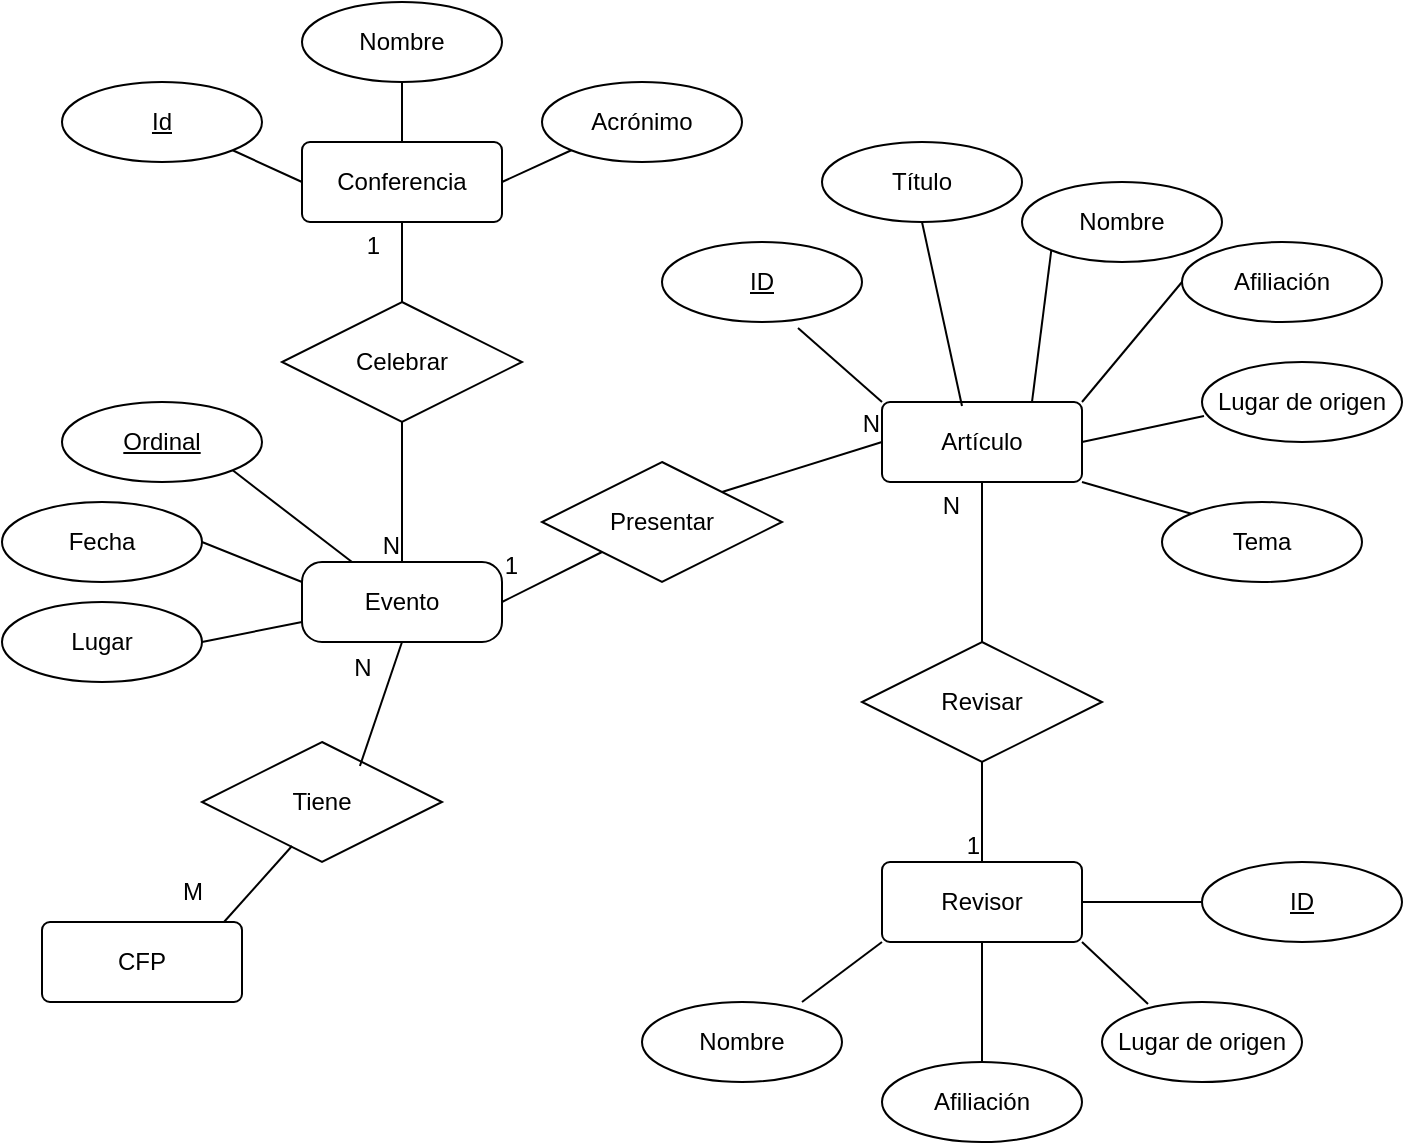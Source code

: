 <mxfile version="26.0.14">
  <diagram name="Página-1" id="2ugU1DN8MsGIeB9IdSv4">
    <mxGraphModel dx="1348" dy="750" grid="1" gridSize="10" guides="1" tooltips="1" connect="1" arrows="1" fold="1" page="1" pageScale="1" pageWidth="827" pageHeight="1169" math="0" shadow="0">
      <root>
        <mxCell id="0" />
        <mxCell id="1" parent="0" />
        <mxCell id="2_TXOjrueYty150TTpof-70" value="Conferencia" style="rounded=1;arcSize=10;whiteSpace=wrap;html=1;align=center;" vertex="1" parent="1">
          <mxGeometry x="330" y="210" width="100" height="40" as="geometry" />
        </mxCell>
        <mxCell id="2_TXOjrueYty150TTpof-71" value="Id" style="ellipse;whiteSpace=wrap;html=1;align=center;fontStyle=4;" vertex="1" parent="1">
          <mxGeometry x="210" y="180" width="100" height="40" as="geometry" />
        </mxCell>
        <mxCell id="2_TXOjrueYty150TTpof-72" value="Nombre" style="ellipse;whiteSpace=wrap;html=1;align=center;" vertex="1" parent="1">
          <mxGeometry x="330" y="140" width="100" height="40" as="geometry" />
        </mxCell>
        <mxCell id="2_TXOjrueYty150TTpof-73" value="Acrónimo" style="ellipse;whiteSpace=wrap;html=1;align=center;" vertex="1" parent="1">
          <mxGeometry x="450" y="180" width="100" height="40" as="geometry" />
        </mxCell>
        <mxCell id="2_TXOjrueYty150TTpof-74" value="" style="endArrow=none;html=1;rounded=0;entryX=1;entryY=1;entryDx=0;entryDy=0;exitX=0;exitY=0.5;exitDx=0;exitDy=0;" edge="1" parent="1" source="2_TXOjrueYty150TTpof-70" target="2_TXOjrueYty150TTpof-71">
          <mxGeometry relative="1" as="geometry">
            <mxPoint x="330" y="490" as="sourcePoint" />
            <mxPoint x="490" y="490" as="targetPoint" />
          </mxGeometry>
        </mxCell>
        <mxCell id="2_TXOjrueYty150TTpof-75" value="" style="endArrow=none;html=1;rounded=0;entryX=0.5;entryY=1;entryDx=0;entryDy=0;exitX=0.5;exitY=0;exitDx=0;exitDy=0;" edge="1" parent="1" source="2_TXOjrueYty150TTpof-70" target="2_TXOjrueYty150TTpof-72">
          <mxGeometry relative="1" as="geometry">
            <mxPoint x="330" y="490" as="sourcePoint" />
            <mxPoint x="490" y="490" as="targetPoint" />
          </mxGeometry>
        </mxCell>
        <mxCell id="2_TXOjrueYty150TTpof-76" value="" style="endArrow=none;html=1;rounded=0;entryX=0;entryY=1;entryDx=0;entryDy=0;exitX=1;exitY=0.5;exitDx=0;exitDy=0;" edge="1" parent="1" source="2_TXOjrueYty150TTpof-70" target="2_TXOjrueYty150TTpof-73">
          <mxGeometry relative="1" as="geometry">
            <mxPoint x="330" y="490" as="sourcePoint" />
            <mxPoint x="490" y="490" as="targetPoint" />
          </mxGeometry>
        </mxCell>
        <mxCell id="2_TXOjrueYty150TTpof-77" value="Evento" style="rounded=1;arcSize=25;whiteSpace=wrap;html=1;align=center;" vertex="1" parent="1">
          <mxGeometry x="330" y="420" width="100" height="40" as="geometry" />
        </mxCell>
        <mxCell id="2_TXOjrueYty150TTpof-78" value="Fecha" style="ellipse;whiteSpace=wrap;html=1;align=center;" vertex="1" parent="1">
          <mxGeometry x="180" y="390" width="100" height="40" as="geometry" />
        </mxCell>
        <mxCell id="2_TXOjrueYty150TTpof-79" value="Lugar" style="ellipse;whiteSpace=wrap;html=1;align=center;" vertex="1" parent="1">
          <mxGeometry x="180" y="440" width="100" height="40" as="geometry" />
        </mxCell>
        <mxCell id="2_TXOjrueYty150TTpof-81" value="Ordinal" style="ellipse;whiteSpace=wrap;html=1;align=center;fontStyle=4;" vertex="1" parent="1">
          <mxGeometry x="210" y="340" width="100" height="40" as="geometry" />
        </mxCell>
        <mxCell id="2_TXOjrueYty150TTpof-82" value="" style="endArrow=none;html=1;rounded=0;entryX=1;entryY=1;entryDx=0;entryDy=0;exitX=0.25;exitY=0;exitDx=0;exitDy=0;" edge="1" parent="1" source="2_TXOjrueYty150TTpof-77" target="2_TXOjrueYty150TTpof-81">
          <mxGeometry relative="1" as="geometry">
            <mxPoint x="330" y="490" as="sourcePoint" />
            <mxPoint x="490" y="490" as="targetPoint" />
          </mxGeometry>
        </mxCell>
        <mxCell id="2_TXOjrueYty150TTpof-83" value="" style="endArrow=none;html=1;rounded=0;entryX=1;entryY=0.5;entryDx=0;entryDy=0;exitX=0;exitY=0.25;exitDx=0;exitDy=0;" edge="1" parent="1" source="2_TXOjrueYty150TTpof-77" target="2_TXOjrueYty150TTpof-78">
          <mxGeometry relative="1" as="geometry">
            <mxPoint x="330" y="490" as="sourcePoint" />
            <mxPoint x="490" y="490" as="targetPoint" />
          </mxGeometry>
        </mxCell>
        <mxCell id="2_TXOjrueYty150TTpof-84" value="" style="endArrow=none;html=1;rounded=0;entryX=0;entryY=0.75;entryDx=0;entryDy=0;exitX=1;exitY=0.5;exitDx=0;exitDy=0;" edge="1" parent="1" source="2_TXOjrueYty150TTpof-79" target="2_TXOjrueYty150TTpof-77">
          <mxGeometry relative="1" as="geometry">
            <mxPoint x="330" y="490" as="sourcePoint" />
            <mxPoint x="490" y="490" as="targetPoint" />
          </mxGeometry>
        </mxCell>
        <mxCell id="2_TXOjrueYty150TTpof-86" value="Celebrar" style="shape=rhombus;perimeter=rhombusPerimeter;whiteSpace=wrap;html=1;align=center;" vertex="1" parent="1">
          <mxGeometry x="320" y="290" width="120" height="60" as="geometry" />
        </mxCell>
        <mxCell id="2_TXOjrueYty150TTpof-87" value="Artículo" style="rounded=1;arcSize=10;whiteSpace=wrap;html=1;align=center;" vertex="1" parent="1">
          <mxGeometry x="620" y="340" width="100" height="40" as="geometry" />
        </mxCell>
        <mxCell id="2_TXOjrueYty150TTpof-88" value="ID" style="ellipse;whiteSpace=wrap;html=1;align=center;fontStyle=4;" vertex="1" parent="1">
          <mxGeometry x="510" y="260" width="100" height="40" as="geometry" />
        </mxCell>
        <mxCell id="2_TXOjrueYty150TTpof-89" value="Título" style="ellipse;whiteSpace=wrap;html=1;align=center;" vertex="1" parent="1">
          <mxGeometry x="590" y="210" width="100" height="40" as="geometry" />
        </mxCell>
        <mxCell id="2_TXOjrueYty150TTpof-90" value="Nombre" style="ellipse;whiteSpace=wrap;html=1;align=center;" vertex="1" parent="1">
          <mxGeometry x="690" y="230" width="100" height="40" as="geometry" />
        </mxCell>
        <mxCell id="2_TXOjrueYty150TTpof-91" value="Afiliación" style="ellipse;whiteSpace=wrap;html=1;align=center;" vertex="1" parent="1">
          <mxGeometry x="770" y="260" width="100" height="40" as="geometry" />
        </mxCell>
        <mxCell id="2_TXOjrueYty150TTpof-92" value="Lugar de origen" style="ellipse;whiteSpace=wrap;html=1;align=center;" vertex="1" parent="1">
          <mxGeometry x="780" y="320" width="100" height="40" as="geometry" />
        </mxCell>
        <mxCell id="2_TXOjrueYty150TTpof-93" value="" style="endArrow=none;html=1;rounded=0;entryX=0;entryY=0;entryDx=0;entryDy=0;exitX=0.68;exitY=1.075;exitDx=0;exitDy=0;exitPerimeter=0;" edge="1" parent="1" source="2_TXOjrueYty150TTpof-88" target="2_TXOjrueYty150TTpof-87">
          <mxGeometry relative="1" as="geometry">
            <mxPoint x="330" y="490" as="sourcePoint" />
            <mxPoint x="490" y="490" as="targetPoint" />
          </mxGeometry>
        </mxCell>
        <mxCell id="2_TXOjrueYty150TTpof-94" value="" style="endArrow=none;html=1;rounded=0;entryX=0.5;entryY=1;entryDx=0;entryDy=0;exitX=0.4;exitY=0.05;exitDx=0;exitDy=0;exitPerimeter=0;" edge="1" parent="1" source="2_TXOjrueYty150TTpof-87" target="2_TXOjrueYty150TTpof-89">
          <mxGeometry relative="1" as="geometry">
            <mxPoint x="330" y="490" as="sourcePoint" />
            <mxPoint x="490" y="490" as="targetPoint" />
          </mxGeometry>
        </mxCell>
        <mxCell id="2_TXOjrueYty150TTpof-95" value="" style="endArrow=none;html=1;rounded=0;entryX=0;entryY=1;entryDx=0;entryDy=0;exitX=0.75;exitY=0;exitDx=0;exitDy=0;" edge="1" parent="1" source="2_TXOjrueYty150TTpof-87" target="2_TXOjrueYty150TTpof-90">
          <mxGeometry relative="1" as="geometry">
            <mxPoint x="330" y="490" as="sourcePoint" />
            <mxPoint x="490" y="490" as="targetPoint" />
          </mxGeometry>
        </mxCell>
        <mxCell id="2_TXOjrueYty150TTpof-98" value="" style="endArrow=none;html=1;rounded=0;entryX=0;entryY=0.5;entryDx=0;entryDy=0;exitX=1;exitY=0;exitDx=0;exitDy=0;" edge="1" parent="1" source="2_TXOjrueYty150TTpof-87" target="2_TXOjrueYty150TTpof-91">
          <mxGeometry relative="1" as="geometry">
            <mxPoint x="330" y="490" as="sourcePoint" />
            <mxPoint x="490" y="490" as="targetPoint" />
          </mxGeometry>
        </mxCell>
        <mxCell id="2_TXOjrueYty150TTpof-99" value="" style="endArrow=none;html=1;rounded=0;entryX=0.01;entryY=0.675;entryDx=0;entryDy=0;exitX=1;exitY=0.5;exitDx=0;exitDy=0;entryPerimeter=0;" edge="1" parent="1" source="2_TXOjrueYty150TTpof-87" target="2_TXOjrueYty150TTpof-92">
          <mxGeometry relative="1" as="geometry">
            <mxPoint x="330" y="490" as="sourcePoint" />
            <mxPoint x="490" y="490" as="targetPoint" />
          </mxGeometry>
        </mxCell>
        <mxCell id="2_TXOjrueYty150TTpof-100" value="Revisor" style="rounded=1;arcSize=10;whiteSpace=wrap;html=1;align=center;" vertex="1" parent="1">
          <mxGeometry x="620" y="570" width="100" height="40" as="geometry" />
        </mxCell>
        <mxCell id="2_TXOjrueYty150TTpof-101" value="Nombre" style="ellipse;whiteSpace=wrap;html=1;align=center;" vertex="1" parent="1">
          <mxGeometry x="500" y="640" width="100" height="40" as="geometry" />
        </mxCell>
        <mxCell id="2_TXOjrueYty150TTpof-102" value="ID" style="ellipse;whiteSpace=wrap;html=1;align=center;fontStyle=4;" vertex="1" parent="1">
          <mxGeometry x="780" y="570" width="100" height="40" as="geometry" />
        </mxCell>
        <mxCell id="2_TXOjrueYty150TTpof-103" value="Lugar de origen" style="ellipse;whiteSpace=wrap;html=1;align=center;" vertex="1" parent="1">
          <mxGeometry x="730" y="640" width="100" height="40" as="geometry" />
        </mxCell>
        <mxCell id="2_TXOjrueYty150TTpof-104" value="Afiliación" style="ellipse;whiteSpace=wrap;html=1;align=center;" vertex="1" parent="1">
          <mxGeometry x="620" y="670" width="100" height="40" as="geometry" />
        </mxCell>
        <mxCell id="2_TXOjrueYty150TTpof-105" value="" style="endArrow=none;html=1;rounded=0;entryX=0;entryY=1;entryDx=0;entryDy=0;exitX=0.8;exitY=0;exitDx=0;exitDy=0;exitPerimeter=0;" edge="1" parent="1" source="2_TXOjrueYty150TTpof-101" target="2_TXOjrueYty150TTpof-100">
          <mxGeometry relative="1" as="geometry">
            <mxPoint x="330" y="490" as="sourcePoint" />
            <mxPoint x="490" y="490" as="targetPoint" />
          </mxGeometry>
        </mxCell>
        <mxCell id="2_TXOjrueYty150TTpof-106" value="" style="endArrow=none;html=1;rounded=0;entryX=0.5;entryY=1;entryDx=0;entryDy=0;exitX=0.5;exitY=0;exitDx=0;exitDy=0;" edge="1" parent="1" source="2_TXOjrueYty150TTpof-104" target="2_TXOjrueYty150TTpof-100">
          <mxGeometry relative="1" as="geometry">
            <mxPoint x="330" y="490" as="sourcePoint" />
            <mxPoint x="490" y="490" as="targetPoint" />
          </mxGeometry>
        </mxCell>
        <mxCell id="2_TXOjrueYty150TTpof-107" value="" style="endArrow=none;html=1;rounded=0;entryX=0.23;entryY=0.025;entryDx=0;entryDy=0;entryPerimeter=0;exitX=1;exitY=1;exitDx=0;exitDy=0;" edge="1" parent="1" source="2_TXOjrueYty150TTpof-100" target="2_TXOjrueYty150TTpof-103">
          <mxGeometry relative="1" as="geometry">
            <mxPoint x="330" y="490" as="sourcePoint" />
            <mxPoint x="490" y="490" as="targetPoint" />
          </mxGeometry>
        </mxCell>
        <mxCell id="2_TXOjrueYty150TTpof-108" value="" style="endArrow=none;html=1;rounded=0;entryX=0;entryY=0.5;entryDx=0;entryDy=0;exitX=1;exitY=0.5;exitDx=0;exitDy=0;" edge="1" parent="1" source="2_TXOjrueYty150TTpof-100" target="2_TXOjrueYty150TTpof-102">
          <mxGeometry relative="1" as="geometry">
            <mxPoint x="330" y="490" as="sourcePoint" />
            <mxPoint x="490" y="490" as="targetPoint" />
          </mxGeometry>
        </mxCell>
        <mxCell id="2_TXOjrueYty150TTpof-109" value="Revisar" style="shape=rhombus;perimeter=rhombusPerimeter;whiteSpace=wrap;html=1;align=center;" vertex="1" parent="1">
          <mxGeometry x="610" y="460" width="120" height="60" as="geometry" />
        </mxCell>
        <mxCell id="2_TXOjrueYty150TTpof-110" value="Presentar" style="shape=rhombus;perimeter=rhombusPerimeter;whiteSpace=wrap;html=1;align=center;" vertex="1" parent="1">
          <mxGeometry x="450" y="370" width="120" height="60" as="geometry" />
        </mxCell>
        <mxCell id="2_TXOjrueYty150TTpof-111" value="" style="endArrow=none;html=1;rounded=0;entryX=0.5;entryY=0;entryDx=0;entryDy=0;exitX=0.5;exitY=1;exitDx=0;exitDy=0;" edge="1" parent="1" source="2_TXOjrueYty150TTpof-86" target="2_TXOjrueYty150TTpof-77">
          <mxGeometry relative="1" as="geometry">
            <mxPoint x="330" y="490" as="sourcePoint" />
            <mxPoint x="490" y="490" as="targetPoint" />
          </mxGeometry>
        </mxCell>
        <mxCell id="2_TXOjrueYty150TTpof-112" value="N" style="resizable=0;html=1;whiteSpace=wrap;align=right;verticalAlign=bottom;" connectable="0" vertex="1" parent="2_TXOjrueYty150TTpof-111">
          <mxGeometry x="1" relative="1" as="geometry" />
        </mxCell>
        <mxCell id="2_TXOjrueYty150TTpof-113" value="" style="endArrow=none;html=1;rounded=0;entryX=0.5;entryY=1;entryDx=0;entryDy=0;exitX=0.5;exitY=0;exitDx=0;exitDy=0;" edge="1" parent="1" source="2_TXOjrueYty150TTpof-86" target="2_TXOjrueYty150TTpof-70">
          <mxGeometry relative="1" as="geometry">
            <mxPoint x="330" y="490" as="sourcePoint" />
            <mxPoint x="490" y="490" as="targetPoint" />
          </mxGeometry>
        </mxCell>
        <mxCell id="2_TXOjrueYty150TTpof-114" value="1" style="resizable=0;html=1;whiteSpace=wrap;align=right;verticalAlign=bottom;" connectable="0" vertex="1" parent="2_TXOjrueYty150TTpof-113">
          <mxGeometry x="1" relative="1" as="geometry">
            <mxPoint x="-10" y="20" as="offset" />
          </mxGeometry>
        </mxCell>
        <mxCell id="2_TXOjrueYty150TTpof-115" value="" style="endArrow=none;html=1;rounded=0;entryX=0;entryY=0.5;entryDx=0;entryDy=0;exitX=1;exitY=0;exitDx=0;exitDy=0;" edge="1" parent="1" source="2_TXOjrueYty150TTpof-110" target="2_TXOjrueYty150TTpof-87">
          <mxGeometry relative="1" as="geometry">
            <mxPoint x="330" y="490" as="sourcePoint" />
            <mxPoint x="490" y="490" as="targetPoint" />
          </mxGeometry>
        </mxCell>
        <mxCell id="2_TXOjrueYty150TTpof-116" value="N" style="resizable=0;html=1;whiteSpace=wrap;align=right;verticalAlign=bottom;" connectable="0" vertex="1" parent="2_TXOjrueYty150TTpof-115">
          <mxGeometry x="1" relative="1" as="geometry" />
        </mxCell>
        <mxCell id="2_TXOjrueYty150TTpof-117" value="" style="endArrow=none;html=1;rounded=0;exitX=0;exitY=1;exitDx=0;exitDy=0;entryX=1;entryY=0.5;entryDx=0;entryDy=0;" edge="1" parent="1" source="2_TXOjrueYty150TTpof-110" target="2_TXOjrueYty150TTpof-77">
          <mxGeometry relative="1" as="geometry">
            <mxPoint x="480" y="440" as="sourcePoint" />
            <mxPoint x="450" y="487.5" as="targetPoint" />
          </mxGeometry>
        </mxCell>
        <mxCell id="2_TXOjrueYty150TTpof-118" value="1" style="resizable=0;html=1;whiteSpace=wrap;align=right;verticalAlign=bottom;" connectable="0" vertex="1" parent="2_TXOjrueYty150TTpof-117">
          <mxGeometry x="1" relative="1" as="geometry">
            <mxPoint x="10" y="-10" as="offset" />
          </mxGeometry>
        </mxCell>
        <mxCell id="2_TXOjrueYty150TTpof-120" value="" style="endArrow=none;html=1;rounded=0;entryX=0.5;entryY=1;entryDx=0;entryDy=0;exitX=0.5;exitY=0;exitDx=0;exitDy=0;" edge="1" parent="1" source="2_TXOjrueYty150TTpof-109" target="2_TXOjrueYty150TTpof-87">
          <mxGeometry relative="1" as="geometry">
            <mxPoint x="330" y="490" as="sourcePoint" />
            <mxPoint x="490" y="490" as="targetPoint" />
          </mxGeometry>
        </mxCell>
        <mxCell id="2_TXOjrueYty150TTpof-121" value="N" style="resizable=0;html=1;whiteSpace=wrap;align=right;verticalAlign=bottom;" connectable="0" vertex="1" parent="2_TXOjrueYty150TTpof-120">
          <mxGeometry x="1" relative="1" as="geometry">
            <mxPoint x="-10" y="20" as="offset" />
          </mxGeometry>
        </mxCell>
        <mxCell id="2_TXOjrueYty150TTpof-122" value="" style="endArrow=none;html=1;rounded=0;entryX=0.5;entryY=0;entryDx=0;entryDy=0;exitX=0.5;exitY=1;exitDx=0;exitDy=0;" edge="1" parent="1" source="2_TXOjrueYty150TTpof-109" target="2_TXOjrueYty150TTpof-100">
          <mxGeometry relative="1" as="geometry">
            <mxPoint x="330" y="490" as="sourcePoint" />
            <mxPoint x="490" y="490" as="targetPoint" />
          </mxGeometry>
        </mxCell>
        <mxCell id="2_TXOjrueYty150TTpof-123" value="1" style="resizable=0;html=1;whiteSpace=wrap;align=right;verticalAlign=bottom;" connectable="0" vertex="1" parent="2_TXOjrueYty150TTpof-122">
          <mxGeometry x="1" relative="1" as="geometry" />
        </mxCell>
        <mxCell id="2_TXOjrueYty150TTpof-124" value="CFP" style="rounded=1;arcSize=10;whiteSpace=wrap;html=1;align=center;" vertex="1" parent="1">
          <mxGeometry x="200" y="600" width="100" height="40" as="geometry" />
        </mxCell>
        <mxCell id="2_TXOjrueYty150TTpof-125" value="Tiene" style="shape=rhombus;perimeter=rhombusPerimeter;whiteSpace=wrap;html=1;align=center;" vertex="1" parent="1">
          <mxGeometry x="280" y="510" width="120" height="60" as="geometry" />
        </mxCell>
        <mxCell id="2_TXOjrueYty150TTpof-126" value="" style="endArrow=none;html=1;rounded=0;entryX=0.5;entryY=1;entryDx=0;entryDy=0;exitX=0.658;exitY=0.2;exitDx=0;exitDy=0;exitPerimeter=0;" edge="1" parent="1" source="2_TXOjrueYty150TTpof-125" target="2_TXOjrueYty150TTpof-77">
          <mxGeometry relative="1" as="geometry">
            <mxPoint x="330" y="490" as="sourcePoint" />
            <mxPoint x="490" y="490" as="targetPoint" />
          </mxGeometry>
        </mxCell>
        <mxCell id="2_TXOjrueYty150TTpof-127" value="N" style="text;html=1;align=center;verticalAlign=middle;resizable=0;points=[];autosize=1;strokeColor=none;fillColor=none;" vertex="1" parent="1">
          <mxGeometry x="345" y="458" width="30" height="30" as="geometry" />
        </mxCell>
        <mxCell id="2_TXOjrueYty150TTpof-128" value="M" style="text;html=1;align=center;verticalAlign=middle;resizable=0;points=[];autosize=1;strokeColor=none;fillColor=none;" vertex="1" parent="1">
          <mxGeometry x="260" y="570" width="30" height="30" as="geometry" />
        </mxCell>
        <mxCell id="2_TXOjrueYty150TTpof-129" value="" style="endArrow=none;html=1;rounded=0;entryX=0.375;entryY=0.867;entryDx=0;entryDy=0;entryPerimeter=0;exitX=0.91;exitY=0;exitDx=0;exitDy=0;exitPerimeter=0;" edge="1" parent="1" source="2_TXOjrueYty150TTpof-124" target="2_TXOjrueYty150TTpof-125">
          <mxGeometry relative="1" as="geometry">
            <mxPoint x="330" y="490" as="sourcePoint" />
            <mxPoint x="490" y="490" as="targetPoint" />
          </mxGeometry>
        </mxCell>
        <mxCell id="2_TXOjrueYty150TTpof-132" value="Tema" style="ellipse;whiteSpace=wrap;html=1;align=center;" vertex="1" parent="1">
          <mxGeometry x="760" y="390" width="100" height="40" as="geometry" />
        </mxCell>
        <mxCell id="2_TXOjrueYty150TTpof-133" value="" style="endArrow=none;html=1;rounded=0;entryX=0;entryY=0;entryDx=0;entryDy=0;exitX=1;exitY=1;exitDx=0;exitDy=0;" edge="1" parent="1" source="2_TXOjrueYty150TTpof-87" target="2_TXOjrueYty150TTpof-132">
          <mxGeometry relative="1" as="geometry">
            <mxPoint x="330" y="490" as="sourcePoint" />
            <mxPoint x="490" y="490" as="targetPoint" />
          </mxGeometry>
        </mxCell>
      </root>
    </mxGraphModel>
  </diagram>
</mxfile>
